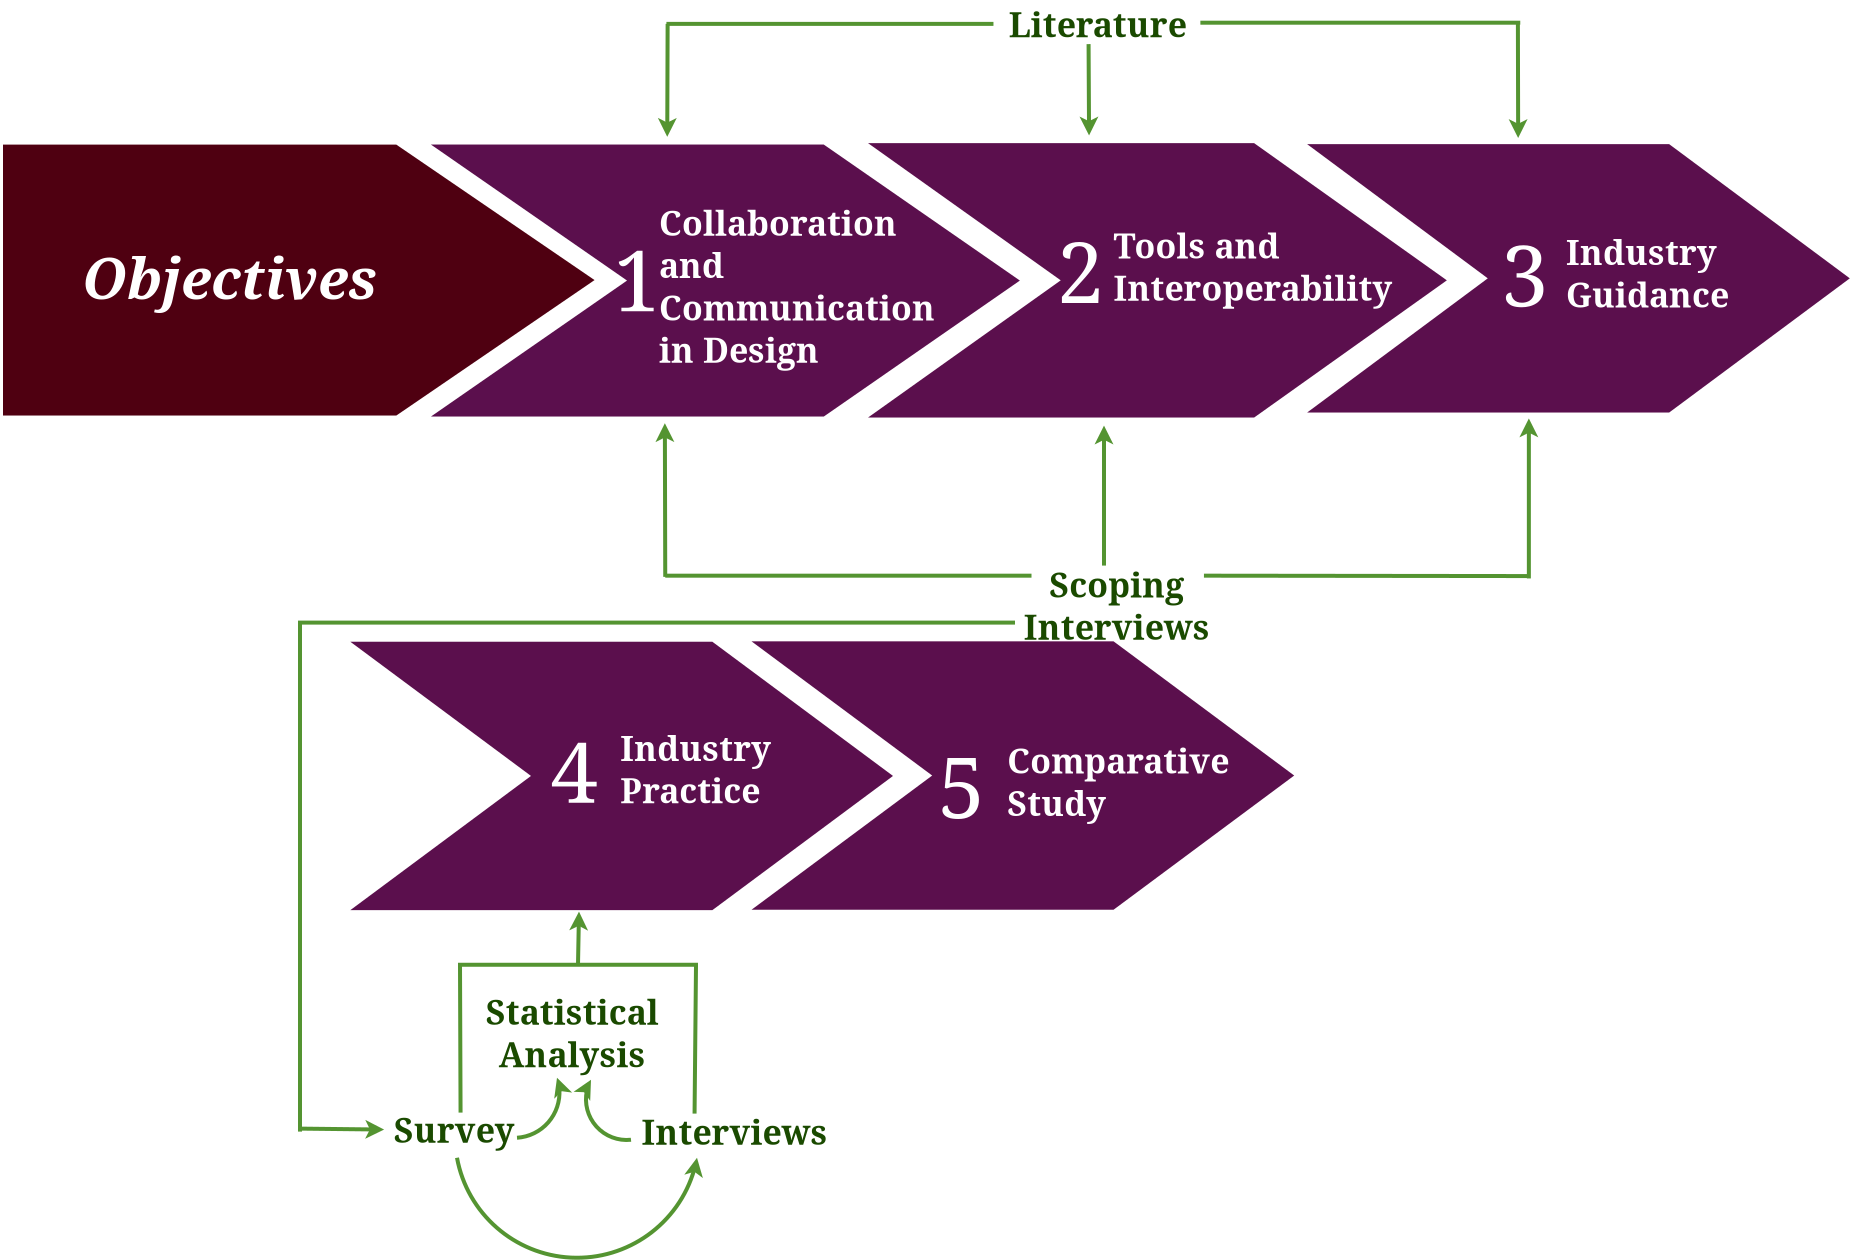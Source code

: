 <?xml version="1.0" encoding="UTF-8"?>
<dia:diagram xmlns:dia="http://www.lysator.liu.se/~alla/dia/">
  <dia:layer name="Background" visible="true">
    <dia:object type="Block Arrow - Chevron" version="1" id="O0">
      <dia:attribute name="obj_pos">
        <dia:point val="42.8,4.1"/>
      </dia:attribute>
      <dia:attribute name="obj_bb">
        <dia:rectangle val="42.649,4.05;69.784,17.472"/>
      </dia:attribute>
      <dia:attribute name="meta">
        <dia:composite type="dict"/>
      </dia:attribute>
      <dia:attribute name="elem_corner">
        <dia:point val="42.8,4.1"/>
      </dia:attribute>
      <dia:attribute name="elem_width">
        <dia:real val="26.9"/>
      </dia:attribute>
      <dia:attribute name="elem_height">
        <dia:real val="13.322"/>
      </dia:attribute>
      <dia:attribute name="line_width">
        <dia:real val="0.1"/>
      </dia:attribute>
      <dia:attribute name="line_colour">
        <dia:color val="#5b0f4d"/>
      </dia:attribute>
      <dia:attribute name="fill_colour">
        <dia:color val="#5b0f4d"/>
      </dia:attribute>
      <dia:attribute name="show_background">
        <dia:boolean val="true"/>
      </dia:attribute>
      <dia:attribute name="line_style">
        <dia:enum val="0"/>
        <dia:real val="1"/>
      </dia:attribute>
      <dia:attribute name="flip_horizontal">
        <dia:boolean val="false"/>
      </dia:attribute>
      <dia:attribute name="flip_vertical">
        <dia:boolean val="false"/>
      </dia:attribute>
      <dia:attribute name="subscale">
        <dia:real val="1"/>
      </dia:attribute>
    </dia:object>
    <dia:object type="Standard - Text" version="1" id="O1">
      <dia:attribute name="obj_pos">
        <dia:point val="55.6,10.5"/>
      </dia:attribute>
      <dia:attribute name="obj_bb">
        <dia:rectangle val="55.6,8.447;64.535,12.553"/>
      </dia:attribute>
      <dia:attribute name="text">
        <dia:composite type="text">
          <dia:attribute name="string">
            <dia:string>#Industry
Guidance#</dia:string>
          </dia:attribute>
          <dia:attribute name="font">
            <dia:font family="serif" style="80" name="Times-Bold"/>
          </dia:attribute>
          <dia:attribute name="height">
            <dia:real val="2.117"/>
          </dia:attribute>
          <dia:attribute name="pos">
            <dia:point val="55.6,10.037"/>
          </dia:attribute>
          <dia:attribute name="color">
            <dia:color val="#ffffff"/>
          </dia:attribute>
          <dia:attribute name="alignment">
            <dia:enum val="0"/>
          </dia:attribute>
        </dia:composite>
      </dia:attribute>
      <dia:attribute name="valign">
        <dia:enum val="2"/>
      </dia:attribute>
    </dia:object>
    <dia:object type="Standard - Text" version="1" id="O2">
      <dia:attribute name="obj_pos">
        <dia:point val="53.516,10.519"/>
      </dia:attribute>
      <dia:attribute name="obj_bb">
        <dia:rectangle val="52.17,8.057;54.862,12.982"/>
      </dia:attribute>
      <dia:attribute name="text">
        <dia:composite type="text">
          <dia:attribute name="string">
            <dia:string>#3#</dia:string>
          </dia:attribute>
          <dia:attribute name="font">
            <dia:font family="serif" style="0" name="Times-Roman"/>
          </dia:attribute>
          <dia:attribute name="height">
            <dia:real val="5.292"/>
          </dia:attribute>
          <dia:attribute name="pos">
            <dia:point val="53.516,11.984"/>
          </dia:attribute>
          <dia:attribute name="color">
            <dia:color val="#ffffff"/>
          </dia:attribute>
          <dia:attribute name="alignment">
            <dia:enum val="1"/>
          </dia:attribute>
        </dia:composite>
      </dia:attribute>
      <dia:attribute name="valign">
        <dia:enum val="2"/>
      </dia:attribute>
    </dia:object>
    <dia:group>
      <dia:object type="Block Arrow - Chevron" version="1" id="O3">
        <dia:attribute name="obj_pos">
          <dia:point val="20.85,4.05"/>
        </dia:attribute>
        <dia:attribute name="obj_bb">
          <dia:rectangle val="20.694,4;49.636,17.722"/>
        </dia:attribute>
        <dia:attribute name="meta">
          <dia:composite type="dict"/>
        </dia:attribute>
        <dia:attribute name="elem_corner">
          <dia:point val="20.85,4.05"/>
        </dia:attribute>
        <dia:attribute name="elem_width">
          <dia:real val="28.7"/>
        </dia:attribute>
        <dia:attribute name="elem_height">
          <dia:real val="13.622"/>
        </dia:attribute>
        <dia:attribute name="line_width">
          <dia:real val="0.1"/>
        </dia:attribute>
        <dia:attribute name="line_colour">
          <dia:color val="#5b0f4d"/>
        </dia:attribute>
        <dia:attribute name="fill_colour">
          <dia:color val="#5b0f4d"/>
        </dia:attribute>
        <dia:attribute name="show_background">
          <dia:boolean val="true"/>
        </dia:attribute>
        <dia:attribute name="line_style">
          <dia:enum val="0"/>
          <dia:real val="1"/>
        </dia:attribute>
        <dia:attribute name="flip_horizontal">
          <dia:boolean val="false"/>
        </dia:attribute>
        <dia:attribute name="flip_vertical">
          <dia:boolean val="false"/>
        </dia:attribute>
        <dia:attribute name="subscale">
          <dia:real val="1"/>
        </dia:attribute>
      </dia:object>
      <dia:object type="Standard - Text" version="1" id="O4">
        <dia:attribute name="obj_pos">
          <dia:point val="32.974,10.171"/>
        </dia:attribute>
        <dia:attribute name="obj_bb">
          <dia:rectangle val="32.974,8.117;48.004,12.224"/>
        </dia:attribute>
        <dia:attribute name="text">
          <dia:composite type="text">
            <dia:attribute name="string">
              <dia:string>#Tools and
Interoperability#</dia:string>
            </dia:attribute>
            <dia:attribute name="font">
              <dia:font family="serif" style="80" name="Times-Bold"/>
            </dia:attribute>
            <dia:attribute name="height">
              <dia:real val="2.117"/>
            </dia:attribute>
            <dia:attribute name="pos">
              <dia:point val="32.974,9.707"/>
            </dia:attribute>
            <dia:attribute name="color">
              <dia:color val="#ffffff"/>
            </dia:attribute>
            <dia:attribute name="alignment">
              <dia:enum val="0"/>
            </dia:attribute>
          </dia:composite>
        </dia:attribute>
        <dia:attribute name="valign">
          <dia:enum val="2"/>
        </dia:attribute>
      </dia:object>
      <dia:object type="Standard - Text" version="1" id="O5">
        <dia:attribute name="obj_pos">
          <dia:point val="31.305,10.351"/>
        </dia:attribute>
        <dia:attribute name="obj_bb">
          <dia:rectangle val="29.959,7.889;32.651,12.814"/>
        </dia:attribute>
        <dia:attribute name="text">
          <dia:composite type="text">
            <dia:attribute name="string">
              <dia:string>#2#</dia:string>
            </dia:attribute>
            <dia:attribute name="font">
              <dia:font family="serif" style="0" name="Times-Roman"/>
            </dia:attribute>
            <dia:attribute name="height">
              <dia:real val="5.292"/>
            </dia:attribute>
            <dia:attribute name="pos">
              <dia:point val="31.305,11.816"/>
            </dia:attribute>
            <dia:attribute name="color">
              <dia:color val="#ffffff"/>
            </dia:attribute>
            <dia:attribute name="alignment">
              <dia:enum val="1"/>
            </dia:attribute>
          </dia:composite>
        </dia:attribute>
        <dia:attribute name="valign">
          <dia:enum val="2"/>
        </dia:attribute>
      </dia:object>
    </dia:group>
    <dia:group>
      <dia:object type="Block Arrow - Chevron" version="1" id="O6">
        <dia:attribute name="obj_pos">
          <dia:point val="-1,4.122"/>
        </dia:attribute>
        <dia:attribute name="obj_bb">
          <dia:rectangle val="-1.16,4.072;28.288,17.672"/>
        </dia:attribute>
        <dia:attribute name="meta">
          <dia:composite type="dict"/>
        </dia:attribute>
        <dia:attribute name="elem_corner">
          <dia:point val="-1,4.122"/>
        </dia:attribute>
        <dia:attribute name="elem_width">
          <dia:real val="29.2"/>
        </dia:attribute>
        <dia:attribute name="elem_height">
          <dia:real val="13.5"/>
        </dia:attribute>
        <dia:attribute name="line_width">
          <dia:real val="0.1"/>
        </dia:attribute>
        <dia:attribute name="line_colour">
          <dia:color val="#5b0f4d"/>
        </dia:attribute>
        <dia:attribute name="fill_colour">
          <dia:color val="#5b0f4d"/>
        </dia:attribute>
        <dia:attribute name="show_background">
          <dia:boolean val="true"/>
        </dia:attribute>
        <dia:attribute name="line_style">
          <dia:enum val="0"/>
          <dia:real val="1"/>
        </dia:attribute>
        <dia:attribute name="flip_horizontal">
          <dia:boolean val="false"/>
        </dia:attribute>
        <dia:attribute name="flip_vertical">
          <dia:boolean val="false"/>
        </dia:attribute>
        <dia:attribute name="subscale">
          <dia:real val="1"/>
        </dia:attribute>
      </dia:object>
      <dia:object type="Standard - Text" version="1" id="O7">
        <dia:attribute name="obj_pos">
          <dia:point val="10.25,11.15"/>
        </dia:attribute>
        <dia:attribute name="obj_bb">
          <dia:rectangle val="10.25,6.98;25.323,15.32"/>
        </dia:attribute>
        <dia:attribute name="text">
          <dia:composite type="text">
            <dia:attribute name="string">
              <dia:string>#Collaboration
and
Communication
in Design#</dia:string>
            </dia:attribute>
            <dia:attribute name="font">
              <dia:font family="serif" style="80" name="Times-Bold"/>
            </dia:attribute>
            <dia:attribute name="height">
              <dia:real val="2.117"/>
            </dia:attribute>
            <dia:attribute name="pos">
              <dia:point val="10.25,8.57"/>
            </dia:attribute>
            <dia:attribute name="color">
              <dia:color val="#ffffff"/>
            </dia:attribute>
            <dia:attribute name="alignment">
              <dia:enum val="0"/>
            </dia:attribute>
          </dia:composite>
        </dia:attribute>
        <dia:attribute name="valign">
          <dia:enum val="2"/>
        </dia:attribute>
      </dia:object>
      <dia:object type="Standard - Text" version="1" id="O8">
        <dia:attribute name="obj_pos">
          <dia:point val="9.128,10.767"/>
        </dia:attribute>
        <dia:attribute name="obj_bb">
          <dia:rectangle val="7.781,8.305;10.474,13.23"/>
        </dia:attribute>
        <dia:attribute name="text">
          <dia:composite type="text">
            <dia:attribute name="string">
              <dia:string>#1#</dia:string>
            </dia:attribute>
            <dia:attribute name="font">
              <dia:font family="serif" style="0" name="Times-Roman"/>
            </dia:attribute>
            <dia:attribute name="height">
              <dia:real val="5.292"/>
            </dia:attribute>
            <dia:attribute name="pos">
              <dia:point val="9.128,12.232"/>
            </dia:attribute>
            <dia:attribute name="color">
              <dia:color val="#ffffff"/>
            </dia:attribute>
            <dia:attribute name="alignment">
              <dia:enum val="1"/>
            </dia:attribute>
          </dia:composite>
        </dia:attribute>
        <dia:attribute name="valign">
          <dia:enum val="2"/>
        </dia:attribute>
      </dia:object>
    </dia:group>
    <dia:object type="Block Arrow - Pentagon" version="1" id="O9">
      <dia:attribute name="obj_pos">
        <dia:point val="-22.456,4.174"/>
      </dia:attribute>
      <dia:attribute name="obj_bb">
        <dia:rectangle val="-22.556,4.074;7.021,17.622"/>
      </dia:attribute>
      <dia:attribute name="meta">
        <dia:composite type="dict"/>
      </dia:attribute>
      <dia:attribute name="elem_corner">
        <dia:point val="-22.456,4.174"/>
      </dia:attribute>
      <dia:attribute name="elem_width">
        <dia:real val="29.3"/>
      </dia:attribute>
      <dia:attribute name="elem_height">
        <dia:real val="13.348"/>
      </dia:attribute>
      <dia:attribute name="line_width">
        <dia:real val="0.2"/>
      </dia:attribute>
      <dia:attribute name="line_colour">
        <dia:color val="#4f0011"/>
      </dia:attribute>
      <dia:attribute name="fill_colour">
        <dia:color val="#4f0011"/>
      </dia:attribute>
      <dia:attribute name="show_background">
        <dia:boolean val="true"/>
      </dia:attribute>
      <dia:attribute name="line_style">
        <dia:enum val="0"/>
        <dia:real val="1"/>
      </dia:attribute>
      <dia:attribute name="flip_horizontal">
        <dia:boolean val="false"/>
      </dia:attribute>
      <dia:attribute name="flip_vertical">
        <dia:boolean val="false"/>
      </dia:attribute>
      <dia:attribute name="subscale">
        <dia:real val="1"/>
      </dia:attribute>
    </dia:object>
    <dia:object type="Standard - Text" version="1" id="O10">
      <dia:attribute name="obj_pos">
        <dia:point val="-18.6,10.7"/>
      </dia:attribute>
      <dia:attribute name="obj_bb">
        <dia:rectangle val="-18.6,9.043;-2.235,12.357"/>
      </dia:attribute>
      <dia:attribute name="text">
        <dia:composite type="text">
          <dia:attribute name="string">
            <dia:string>#Objectives#</dia:string>
          </dia:attribute>
          <dia:attribute name="font">
            <dia:font family="serif" style="88" name="Times-BoldItalic"/>
          </dia:attribute>
          <dia:attribute name="height">
            <dia:real val="3.528"/>
          </dia:attribute>
          <dia:attribute name="pos">
            <dia:point val="-18.6,11.693"/>
          </dia:attribute>
          <dia:attribute name="color">
            <dia:color val="#ffffff"/>
          </dia:attribute>
          <dia:attribute name="alignment">
            <dia:enum val="0"/>
          </dia:attribute>
        </dia:composite>
      </dia:attribute>
      <dia:attribute name="valign">
        <dia:enum val="2"/>
      </dia:attribute>
    </dia:object>
    <dia:object type="Block Arrow - Chevron" version="1" id="O11">
      <dia:attribute name="obj_pos">
        <dia:point val="-5.04,28.98"/>
      </dia:attribute>
      <dia:attribute name="obj_bb">
        <dia:rectangle val="-5.191,28.93;21.944,42.352"/>
      </dia:attribute>
      <dia:attribute name="meta">
        <dia:composite type="dict"/>
      </dia:attribute>
      <dia:attribute name="elem_corner">
        <dia:point val="-5.04,28.98"/>
      </dia:attribute>
      <dia:attribute name="elem_width">
        <dia:real val="26.9"/>
      </dia:attribute>
      <dia:attribute name="elem_height">
        <dia:real val="13.322"/>
      </dia:attribute>
      <dia:attribute name="line_width">
        <dia:real val="0.1"/>
      </dia:attribute>
      <dia:attribute name="line_colour">
        <dia:color val="#5b0f4d"/>
      </dia:attribute>
      <dia:attribute name="fill_colour">
        <dia:color val="#5b0f4d"/>
      </dia:attribute>
      <dia:attribute name="show_background">
        <dia:boolean val="true"/>
      </dia:attribute>
      <dia:attribute name="line_style">
        <dia:enum val="0"/>
        <dia:real val="1"/>
      </dia:attribute>
      <dia:attribute name="flip_horizontal">
        <dia:boolean val="false"/>
      </dia:attribute>
      <dia:attribute name="flip_vertical">
        <dia:boolean val="false"/>
      </dia:attribute>
      <dia:attribute name="subscale">
        <dia:real val="1"/>
      </dia:attribute>
    </dia:object>
    <dia:object type="Standard - Text" version="1" id="O12">
      <dia:attribute name="obj_pos">
        <dia:point val="5.995,35.344"/>
      </dia:attribute>
      <dia:attribute name="obj_bb">
        <dia:rectangle val="4.649,32.881;7.341,37.806"/>
      </dia:attribute>
      <dia:attribute name="text">
        <dia:composite type="text">
          <dia:attribute name="string">
            <dia:string>#4#</dia:string>
          </dia:attribute>
          <dia:attribute name="font">
            <dia:font family="serif" style="0" name="Times-Roman"/>
          </dia:attribute>
          <dia:attribute name="height">
            <dia:real val="5.292"/>
          </dia:attribute>
          <dia:attribute name="pos">
            <dia:point val="5.995,36.809"/>
          </dia:attribute>
          <dia:attribute name="color">
            <dia:color val="#ffffff"/>
          </dia:attribute>
          <dia:attribute name="alignment">
            <dia:enum val="1"/>
          </dia:attribute>
        </dia:composite>
      </dia:attribute>
      <dia:attribute name="valign">
        <dia:enum val="2"/>
      </dia:attribute>
    </dia:object>
    <dia:object type="Standard - Text" version="1" id="O13">
      <dia:attribute name="obj_pos">
        <dia:point val="8.305,35.295"/>
      </dia:attribute>
      <dia:attribute name="obj_bb">
        <dia:rectangle val="8.305,33.241;16.35,37.348"/>
      </dia:attribute>
      <dia:attribute name="text">
        <dia:composite type="text">
          <dia:attribute name="string">
            <dia:string>#Industry
Practice#</dia:string>
          </dia:attribute>
          <dia:attribute name="font">
            <dia:font family="serif" style="80" name="Times-Bold"/>
          </dia:attribute>
          <dia:attribute name="height">
            <dia:real val="2.117"/>
          </dia:attribute>
          <dia:attribute name="pos">
            <dia:point val="8.305,34.831"/>
          </dia:attribute>
          <dia:attribute name="color">
            <dia:color val="#ffffff"/>
          </dia:attribute>
          <dia:attribute name="alignment">
            <dia:enum val="0"/>
          </dia:attribute>
        </dia:composite>
      </dia:attribute>
      <dia:attribute name="valign">
        <dia:enum val="2"/>
      </dia:attribute>
    </dia:object>
    <dia:group>
      <dia:object type="Block Arrow - Chevron" version="1" id="O14">
        <dia:attribute name="obj_pos">
          <dia:point val="15.02,28.96"/>
        </dia:attribute>
        <dia:attribute name="obj_bb">
          <dia:rectangle val="14.869,28.91;42.004,42.332"/>
        </dia:attribute>
        <dia:attribute name="meta">
          <dia:composite type="dict"/>
        </dia:attribute>
        <dia:attribute name="elem_corner">
          <dia:point val="15.02,28.96"/>
        </dia:attribute>
        <dia:attribute name="elem_width">
          <dia:real val="26.9"/>
        </dia:attribute>
        <dia:attribute name="elem_height">
          <dia:real val="13.322"/>
        </dia:attribute>
        <dia:attribute name="line_width">
          <dia:real val="0.1"/>
        </dia:attribute>
        <dia:attribute name="line_colour">
          <dia:color val="#5b0f4d"/>
        </dia:attribute>
        <dia:attribute name="fill_colour">
          <dia:color val="#5b0f4d"/>
        </dia:attribute>
        <dia:attribute name="show_background">
          <dia:boolean val="true"/>
        </dia:attribute>
        <dia:attribute name="line_style">
          <dia:enum val="0"/>
          <dia:real val="1"/>
        </dia:attribute>
        <dia:attribute name="flip_horizontal">
          <dia:boolean val="false"/>
        </dia:attribute>
        <dia:attribute name="flip_vertical">
          <dia:boolean val="false"/>
        </dia:attribute>
        <dia:attribute name="subscale">
          <dia:real val="1"/>
        </dia:attribute>
      </dia:object>
      <dia:object type="Standard - Text" version="1" id="O15">
        <dia:attribute name="obj_pos">
          <dia:point val="27.655,35.924"/>
        </dia:attribute>
        <dia:attribute name="obj_bb">
          <dia:rectangle val="27.655,33.871;39.677,37.977"/>
        </dia:attribute>
        <dia:attribute name="text">
          <dia:composite type="text">
            <dia:attribute name="string">
              <dia:string>#Comparative
Study#</dia:string>
            </dia:attribute>
            <dia:attribute name="font">
              <dia:font family="serif" style="80" name="Times-Bold"/>
            </dia:attribute>
            <dia:attribute name="height">
              <dia:real val="2.117"/>
            </dia:attribute>
            <dia:attribute name="pos">
              <dia:point val="27.655,35.461"/>
            </dia:attribute>
            <dia:attribute name="color">
              <dia:color val="#ffffff"/>
            </dia:attribute>
            <dia:attribute name="alignment">
              <dia:enum val="0"/>
            </dia:attribute>
          </dia:composite>
        </dia:attribute>
        <dia:attribute name="valign">
          <dia:enum val="2"/>
        </dia:attribute>
        <dia:connections>
          <dia:connection handle="0" to="O14" connection="22"/>
        </dia:connections>
      </dia:object>
      <dia:object type="Standard - Text" version="1" id="O16">
        <dia:attribute name="obj_pos">
          <dia:point val="25.36,36.103"/>
        </dia:attribute>
        <dia:attribute name="obj_bb">
          <dia:rectangle val="24.014,33.64;26.706,38.565"/>
        </dia:attribute>
        <dia:attribute name="text">
          <dia:composite type="text">
            <dia:attribute name="string">
              <dia:string>#5#</dia:string>
            </dia:attribute>
            <dia:attribute name="font">
              <dia:font family="serif" style="0" name="Times-Roman"/>
            </dia:attribute>
            <dia:attribute name="height">
              <dia:real val="5.292"/>
            </dia:attribute>
            <dia:attribute name="pos">
              <dia:point val="25.36,37.568"/>
            </dia:attribute>
            <dia:attribute name="color">
              <dia:color val="#ffffff"/>
            </dia:attribute>
            <dia:attribute name="alignment">
              <dia:enum val="1"/>
            </dia:attribute>
          </dia:composite>
        </dia:attribute>
        <dia:attribute name="valign">
          <dia:enum val="2"/>
        </dia:attribute>
      </dia:object>
    </dia:group>
  </dia:layer>
  <dia:layer name="Methods" visible="true">
    <dia:object type="Standard - Text" version="1" id="O17">
      <dia:attribute name="obj_pos">
        <dia:point val="32.178,-1.951"/>
      </dia:attribute>
      <dia:attribute name="obj_bb">
        <dia:rectangle val="27.346,-2.946;37.011,-0.956"/>
      </dia:attribute>
      <dia:attribute name="text">
        <dia:composite type="text">
          <dia:attribute name="string">
            <dia:string>#Literature#</dia:string>
          </dia:attribute>
          <dia:attribute name="font">
            <dia:font family="serif" style="80" name="Times-Bold"/>
          </dia:attribute>
          <dia:attribute name="height">
            <dia:real val="2.117"/>
          </dia:attribute>
          <dia:attribute name="pos">
            <dia:point val="32.178,-1.356"/>
          </dia:attribute>
          <dia:attribute name="color">
            <dia:color val="#1a4a00"/>
          </dia:attribute>
          <dia:attribute name="alignment">
            <dia:enum val="1"/>
          </dia:attribute>
        </dia:composite>
      </dia:attribute>
      <dia:attribute name="valign">
        <dia:enum val="2"/>
      </dia:attribute>
    </dia:object>
    <dia:object type="Standard - Text" version="1" id="O18">
      <dia:attribute name="obj_pos">
        <dia:point val="33.13,24.903"/>
      </dia:attribute>
      <dia:attribute name="obj_bb">
        <dia:rectangle val="28.186,24.903;38.074,29.009"/>
      </dia:attribute>
      <dia:attribute name="text">
        <dia:composite type="text">
          <dia:attribute name="string">
            <dia:string>#Scoping
Interviews#</dia:string>
          </dia:attribute>
          <dia:attribute name="font">
            <dia:font family="serif" style="80" name="Times-Bold"/>
          </dia:attribute>
          <dia:attribute name="height">
            <dia:real val="2.117"/>
          </dia:attribute>
          <dia:attribute name="pos">
            <dia:point val="33.13,26.493"/>
          </dia:attribute>
          <dia:attribute name="color">
            <dia:color val="#1a4a00"/>
          </dia:attribute>
          <dia:attribute name="alignment">
            <dia:enum val="1"/>
          </dia:attribute>
        </dia:composite>
      </dia:attribute>
      <dia:attribute name="valign">
        <dia:enum val="0"/>
      </dia:attribute>
    </dia:object>
    <dia:object type="Standard - Line" version="0" id="O19">
      <dia:attribute name="obj_pos">
        <dia:point val="31.723,-0.951"/>
      </dia:attribute>
      <dia:attribute name="obj_bb">
        <dia:rectangle val="31.269,-1.052;32.216,3.84"/>
      </dia:attribute>
      <dia:attribute name="conn_endpoints">
        <dia:point val="31.723,-0.951"/>
        <dia:point val="31.747,3.616"/>
      </dia:attribute>
      <dia:attribute name="numcp">
        <dia:int val="1"/>
      </dia:attribute>
      <dia:attribute name="line_color">
        <dia:color val="#549431"/>
      </dia:attribute>
      <dia:attribute name="line_width">
        <dia:real val="0.2"/>
      </dia:attribute>
      <dia:attribute name="end_arrow">
        <dia:enum val="22"/>
      </dia:attribute>
      <dia:attribute name="end_arrow_length">
        <dia:real val="0.5"/>
      </dia:attribute>
      <dia:attribute name="end_arrow_width">
        <dia:real val="0.5"/>
      </dia:attribute>
    </dia:object>
    <dia:object type="Standard - Line" version="0" id="O20">
      <dia:attribute name="obj_pos">
        <dia:point val="10.675,-1.962"/>
      </dia:attribute>
      <dia:attribute name="obj_bb">
        <dia:rectangle val="10.185,-2.062;11.132,3.909"/>
      </dia:attribute>
      <dia:attribute name="conn_endpoints">
        <dia:point val="10.675,-1.962"/>
        <dia:point val="10.656,3.685"/>
      </dia:attribute>
      <dia:attribute name="numcp">
        <dia:int val="1"/>
      </dia:attribute>
      <dia:attribute name="line_color">
        <dia:color val="#549431"/>
      </dia:attribute>
      <dia:attribute name="line_width">
        <dia:real val="0.2"/>
      </dia:attribute>
      <dia:attribute name="end_arrow">
        <dia:enum val="22"/>
      </dia:attribute>
      <dia:attribute name="end_arrow_length">
        <dia:real val="0.5"/>
      </dia:attribute>
      <dia:attribute name="end_arrow_width">
        <dia:real val="0.5"/>
      </dia:attribute>
    </dia:object>
    <dia:object type="Standard - Line" version="0" id="O21">
      <dia:attribute name="obj_pos">
        <dia:point val="53.189,-1.962"/>
      </dia:attribute>
      <dia:attribute name="obj_bb">
        <dia:rectangle val="52.727,-2.062;53.674,3.968"/>
      </dia:attribute>
      <dia:attribute name="conn_endpoints">
        <dia:point val="53.189,-1.962"/>
        <dia:point val="53.202,3.744"/>
      </dia:attribute>
      <dia:attribute name="numcp">
        <dia:int val="1"/>
      </dia:attribute>
      <dia:attribute name="line_color">
        <dia:color val="#549431"/>
      </dia:attribute>
      <dia:attribute name="line_width">
        <dia:real val="0.2"/>
      </dia:attribute>
      <dia:attribute name="end_arrow">
        <dia:enum val="22"/>
      </dia:attribute>
      <dia:attribute name="end_arrow_length">
        <dia:real val="0.5"/>
      </dia:attribute>
      <dia:attribute name="end_arrow_width">
        <dia:real val="0.5"/>
      </dia:attribute>
    </dia:object>
    <dia:object type="Standard - Line" version="0" id="O22">
      <dia:attribute name="obj_pos">
        <dia:point val="10.615,-1.962"/>
      </dia:attribute>
      <dia:attribute name="obj_bb">
        <dia:rectangle val="10.515,-2.062;27.067,-1.862"/>
      </dia:attribute>
      <dia:attribute name="conn_endpoints">
        <dia:point val="10.615,-1.962"/>
        <dia:point val="26.967,-1.962"/>
      </dia:attribute>
      <dia:attribute name="numcp">
        <dia:int val="1"/>
      </dia:attribute>
      <dia:attribute name="line_color">
        <dia:color val="#549431"/>
      </dia:attribute>
      <dia:attribute name="line_width">
        <dia:real val="0.2"/>
      </dia:attribute>
    </dia:object>
    <dia:object type="Standard - Line" version="0" id="O23">
      <dia:attribute name="obj_pos">
        <dia:point val="37.313,-2.021"/>
      </dia:attribute>
      <dia:attribute name="obj_bb">
        <dia:rectangle val="37.213,-2.121;53.407,-1.921"/>
      </dia:attribute>
      <dia:attribute name="conn_endpoints">
        <dia:point val="37.313,-2.021"/>
        <dia:point val="53.307,-2.021"/>
      </dia:attribute>
      <dia:attribute name="numcp">
        <dia:int val="1"/>
      </dia:attribute>
      <dia:attribute name="line_color">
        <dia:color val="#549431"/>
      </dia:attribute>
      <dia:attribute name="line_width">
        <dia:real val="0.2"/>
      </dia:attribute>
    </dia:object>
    <dia:object type="Standard - Line" version="0" id="O24">
      <dia:attribute name="obj_pos">
        <dia:point val="32.494,25.123"/>
      </dia:attribute>
      <dia:attribute name="obj_bb">
        <dia:rectangle val="32.02,17.899;32.967,25.223"/>
      </dia:attribute>
      <dia:attribute name="conn_endpoints">
        <dia:point val="32.494,25.123"/>
        <dia:point val="32.494,18.123"/>
      </dia:attribute>
      <dia:attribute name="numcp">
        <dia:int val="1"/>
      </dia:attribute>
      <dia:attribute name="line_color">
        <dia:color val="#549431"/>
      </dia:attribute>
      <dia:attribute name="line_width">
        <dia:real val="0.2"/>
      </dia:attribute>
      <dia:attribute name="end_arrow">
        <dia:enum val="22"/>
      </dia:attribute>
      <dia:attribute name="end_arrow_length">
        <dia:real val="0.5"/>
      </dia:attribute>
      <dia:attribute name="end_arrow_width">
        <dia:real val="0.5"/>
      </dia:attribute>
    </dia:object>
    <dia:object type="Standard - Line" version="0" id="O25">
      <dia:attribute name="obj_pos">
        <dia:point val="53.737,25.766"/>
      </dia:attribute>
      <dia:attribute name="obj_bb">
        <dia:rectangle val="53.264,17.543;54.211,25.866"/>
      </dia:attribute>
      <dia:attribute name="conn_endpoints">
        <dia:point val="53.737,25.766"/>
        <dia:point val="53.737,17.766"/>
      </dia:attribute>
      <dia:attribute name="numcp">
        <dia:int val="1"/>
      </dia:attribute>
      <dia:attribute name="line_color">
        <dia:color val="#549431"/>
      </dia:attribute>
      <dia:attribute name="line_width">
        <dia:real val="0.2"/>
      </dia:attribute>
      <dia:attribute name="end_arrow">
        <dia:enum val="22"/>
      </dia:attribute>
      <dia:attribute name="end_arrow_length">
        <dia:real val="0.5"/>
      </dia:attribute>
      <dia:attribute name="end_arrow_width">
        <dia:real val="0.5"/>
      </dia:attribute>
    </dia:object>
    <dia:object type="Standard - Line" version="0" id="O26">
      <dia:attribute name="obj_pos">
        <dia:point val="10.556,25.628"/>
      </dia:attribute>
      <dia:attribute name="obj_bb">
        <dia:rectangle val="10.456,25.528;28.969,25.728"/>
      </dia:attribute>
      <dia:attribute name="conn_endpoints">
        <dia:point val="10.556,25.628"/>
        <dia:point val="28.869,25.628"/>
      </dia:attribute>
      <dia:attribute name="numcp">
        <dia:int val="1"/>
      </dia:attribute>
      <dia:attribute name="line_color">
        <dia:color val="#549431"/>
      </dia:attribute>
      <dia:attribute name="line_width">
        <dia:real val="0.2"/>
      </dia:attribute>
    </dia:object>
    <dia:object type="Standard - Line" version="0" id="O27">
      <dia:attribute name="obj_pos">
        <dia:point val="37.491,25.628"/>
      </dia:attribute>
      <dia:attribute name="obj_bb">
        <dia:rectangle val="37.391,25.527;53.778,25.747"/>
      </dia:attribute>
      <dia:attribute name="conn_endpoints">
        <dia:point val="37.491,25.628"/>
        <dia:point val="53.678,25.647"/>
      </dia:attribute>
      <dia:attribute name="numcp">
        <dia:int val="1"/>
      </dia:attribute>
      <dia:attribute name="line_color">
        <dia:color val="#549431"/>
      </dia:attribute>
      <dia:attribute name="line_width">
        <dia:real val="0.2"/>
      </dia:attribute>
    </dia:object>
    <dia:object type="Standard - Line" version="0" id="O28">
      <dia:attribute name="obj_pos">
        <dia:point val="10.556,25.687"/>
      </dia:attribute>
      <dia:attribute name="obj_bb">
        <dia:rectangle val="10.065,17.78;11.012,25.787"/>
      </dia:attribute>
      <dia:attribute name="conn_endpoints">
        <dia:point val="10.556,25.687"/>
        <dia:point val="10.537,18.004"/>
      </dia:attribute>
      <dia:attribute name="numcp">
        <dia:int val="1"/>
      </dia:attribute>
      <dia:attribute name="line_color">
        <dia:color val="#549431"/>
      </dia:attribute>
      <dia:attribute name="line_width">
        <dia:real val="0.2"/>
      </dia:attribute>
      <dia:attribute name="end_arrow">
        <dia:enum val="22"/>
      </dia:attribute>
      <dia:attribute name="end_arrow_length">
        <dia:real val="0.5"/>
      </dia:attribute>
      <dia:attribute name="end_arrow_width">
        <dia:real val="0.5"/>
      </dia:attribute>
    </dia:object>
    <dia:object type="Standard - Text" version="1" id="O29">
      <dia:attribute name="obj_pos">
        <dia:point val="0.007,53.324"/>
      </dia:attribute>
      <dia:attribute name="obj_bb">
        <dia:rectangle val="-3.187,52.329;3.201,54.319"/>
      </dia:attribute>
      <dia:attribute name="text">
        <dia:composite type="text">
          <dia:attribute name="string">
            <dia:string>#Survey#</dia:string>
          </dia:attribute>
          <dia:attribute name="font">
            <dia:font family="serif" style="80" name="Times-Bold"/>
          </dia:attribute>
          <dia:attribute name="height">
            <dia:real val="2.117"/>
          </dia:attribute>
          <dia:attribute name="pos">
            <dia:point val="0.007,53.919"/>
          </dia:attribute>
          <dia:attribute name="color">
            <dia:color val="#1a4a00"/>
          </dia:attribute>
          <dia:attribute name="alignment">
            <dia:enum val="1"/>
          </dia:attribute>
        </dia:composite>
      </dia:attribute>
      <dia:attribute name="valign">
        <dia:enum val="2"/>
      </dia:attribute>
    </dia:object>
    <dia:object type="Standard - Text" version="1" id="O30">
      <dia:attribute name="obj_pos">
        <dia:point val="14.022,53.424"/>
      </dia:attribute>
      <dia:attribute name="obj_bb">
        <dia:rectangle val="9.078,52.429;18.966,54.419"/>
      </dia:attribute>
      <dia:attribute name="text">
        <dia:composite type="text">
          <dia:attribute name="string">
            <dia:string>#Interviews#</dia:string>
          </dia:attribute>
          <dia:attribute name="font">
            <dia:font family="serif" style="80" name="Times-Bold"/>
          </dia:attribute>
          <dia:attribute name="height">
            <dia:real val="2.117"/>
          </dia:attribute>
          <dia:attribute name="pos">
            <dia:point val="14.022,54.019"/>
          </dia:attribute>
          <dia:attribute name="color">
            <dia:color val="#1a4a00"/>
          </dia:attribute>
          <dia:attribute name="alignment">
            <dia:enum val="1"/>
          </dia:attribute>
        </dia:composite>
      </dia:attribute>
      <dia:attribute name="valign">
        <dia:enum val="2"/>
      </dia:attribute>
    </dia:object>
    <dia:object type="Standard - Text" version="1" id="O31">
      <dia:attribute name="obj_pos">
        <dia:point val="5.9,50.7"/>
      </dia:attribute>
      <dia:attribute name="obj_bb">
        <dia:rectangle val="1.062,46.593;10.738,50.7"/>
      </dia:attribute>
      <dia:attribute name="text">
        <dia:composite type="text">
          <dia:attribute name="string">
            <dia:string>#Statistical
Analysis#</dia:string>
          </dia:attribute>
          <dia:attribute name="font">
            <dia:font family="serif" style="80" name="Times-Bold"/>
          </dia:attribute>
          <dia:attribute name="height">
            <dia:real val="2.117"/>
          </dia:attribute>
          <dia:attribute name="pos">
            <dia:point val="5.9,48.183"/>
          </dia:attribute>
          <dia:attribute name="color">
            <dia:color val="#1a4a00"/>
          </dia:attribute>
          <dia:attribute name="alignment">
            <dia:enum val="1"/>
          </dia:attribute>
        </dia:composite>
      </dia:attribute>
      <dia:attribute name="valign">
        <dia:enum val="1"/>
      </dia:attribute>
    </dia:object>
    <dia:object type="Standard - Line" version="0" id="O32">
      <dia:attribute name="obj_pos">
        <dia:point val="-7.806,53.274"/>
      </dia:attribute>
      <dia:attribute name="obj_bb">
        <dia:rectangle val="-7.908,52.841;-3.276,53.788"/>
      </dia:attribute>
      <dia:attribute name="conn_endpoints">
        <dia:point val="-7.806,53.274"/>
        <dia:point val="-3.5,53.322"/>
      </dia:attribute>
      <dia:attribute name="numcp">
        <dia:int val="1"/>
      </dia:attribute>
      <dia:attribute name="line_color">
        <dia:color val="#549431"/>
      </dia:attribute>
      <dia:attribute name="line_width">
        <dia:real val="0.2"/>
      </dia:attribute>
      <dia:attribute name="end_arrow">
        <dia:enum val="22"/>
      </dia:attribute>
      <dia:attribute name="end_arrow_length">
        <dia:real val="0.5"/>
      </dia:attribute>
      <dia:attribute name="end_arrow_width">
        <dia:real val="0.5"/>
      </dia:attribute>
    </dia:object>
    <dia:object type="Standard - Arc" version="0" id="O33">
      <dia:attribute name="obj_pos">
        <dia:point val="0.144,54.732"/>
      </dia:attribute>
      <dia:attribute name="obj_bb">
        <dia:rectangle val="0.044,54.632;12.439,59.832"/>
      </dia:attribute>
      <dia:attribute name="conn_endpoints">
        <dia:point val="0.144,54.732"/>
        <dia:point val="12.144,54.732"/>
      </dia:attribute>
      <dia:attribute name="arc_color">
        <dia:color val="#549431"/>
      </dia:attribute>
      <dia:attribute name="curve_distance">
        <dia:real val="5"/>
      </dia:attribute>
      <dia:attribute name="line_width">
        <dia:real val="0.2"/>
      </dia:attribute>
      <dia:attribute name="end_arrow">
        <dia:enum val="22"/>
      </dia:attribute>
      <dia:attribute name="end_arrow_length">
        <dia:real val="0.5"/>
      </dia:attribute>
      <dia:attribute name="end_arrow_width">
        <dia:real val="0.5"/>
      </dia:attribute>
    </dia:object>
    <dia:object type="Standard - Line" version="0" id="O34">
      <dia:attribute name="obj_pos">
        <dia:point val="6.194,45.082"/>
      </dia:attribute>
      <dia:attribute name="obj_bb">
        <dia:rectangle val="5.756,42.2;6.703,45.184"/>
      </dia:attribute>
      <dia:attribute name="conn_endpoints">
        <dia:point val="6.194,45.082"/>
        <dia:point val="6.244,42.424"/>
      </dia:attribute>
      <dia:attribute name="numcp">
        <dia:int val="1"/>
      </dia:attribute>
      <dia:attribute name="line_color">
        <dia:color val="#549431"/>
      </dia:attribute>
      <dia:attribute name="line_width">
        <dia:real val="0.2"/>
      </dia:attribute>
      <dia:attribute name="end_arrow">
        <dia:enum val="22"/>
      </dia:attribute>
      <dia:attribute name="end_arrow_length">
        <dia:real val="0.5"/>
      </dia:attribute>
      <dia:attribute name="end_arrow_width">
        <dia:real val="0.5"/>
      </dia:attribute>
      <dia:connections>
        <dia:connection handle="0" to="O35" connection="0"/>
      </dia:connections>
    </dia:object>
    <dia:object type="Standard - Line" version="0" id="O35">
      <dia:attribute name="obj_pos">
        <dia:point val="0.194,45.082"/>
      </dia:attribute>
      <dia:attribute name="obj_bb">
        <dia:rectangle val="0.094,44.982;12.294,45.182"/>
      </dia:attribute>
      <dia:attribute name="conn_endpoints">
        <dia:point val="0.194,45.082"/>
        <dia:point val="12.194,45.082"/>
      </dia:attribute>
      <dia:attribute name="numcp">
        <dia:int val="1"/>
      </dia:attribute>
      <dia:attribute name="line_color">
        <dia:color val="#549431"/>
      </dia:attribute>
      <dia:attribute name="line_width">
        <dia:real val="0.2"/>
      </dia:attribute>
    </dia:object>
    <dia:object type="Standard - Line" version="0" id="O36">
      <dia:attribute name="obj_pos">
        <dia:point val="0.294,45.032"/>
      </dia:attribute>
      <dia:attribute name="obj_bb">
        <dia:rectangle val="0.193,44.932;0.423,52.574"/>
      </dia:attribute>
      <dia:attribute name="conn_endpoints">
        <dia:point val="0.294,45.032"/>
        <dia:point val="0.322,52.474"/>
      </dia:attribute>
      <dia:attribute name="numcp">
        <dia:int val="1"/>
      </dia:attribute>
      <dia:attribute name="line_color">
        <dia:color val="#549431"/>
      </dia:attribute>
      <dia:attribute name="line_width">
        <dia:real val="0.2"/>
      </dia:attribute>
    </dia:object>
    <dia:object type="Standard - Line" version="0" id="O37">
      <dia:attribute name="obj_pos">
        <dia:point val="12.094,45.132"/>
      </dia:attribute>
      <dia:attribute name="obj_bb">
        <dia:rectangle val="11.921,45.031;12.195,52.625"/>
      </dia:attribute>
      <dia:attribute name="conn_endpoints">
        <dia:point val="12.094,45.132"/>
        <dia:point val="12.022,52.524"/>
      </dia:attribute>
      <dia:attribute name="numcp">
        <dia:int val="1"/>
      </dia:attribute>
      <dia:attribute name="line_color">
        <dia:color val="#549431"/>
      </dia:attribute>
      <dia:attribute name="line_width">
        <dia:real val="0.2"/>
      </dia:attribute>
    </dia:object>
    <dia:object type="Standard - Arc" version="0" id="O38">
      <dia:attribute name="obj_pos">
        <dia:point val="3.144,53.732"/>
      </dia:attribute>
      <dia:attribute name="obj_bb">
        <dia:rectangle val="3.005,50.594;5.9,53.871"/>
      </dia:attribute>
      <dia:attribute name="conn_endpoints">
        <dia:point val="3.144,53.732"/>
        <dia:point val="5.144,50.732"/>
      </dia:attribute>
      <dia:attribute name="arc_color">
        <dia:color val="#549431"/>
      </dia:attribute>
      <dia:attribute name="curve_distance">
        <dia:real val="0.893"/>
      </dia:attribute>
      <dia:attribute name="line_width">
        <dia:real val="0.2"/>
      </dia:attribute>
      <dia:attribute name="end_arrow">
        <dia:enum val="22"/>
      </dia:attribute>
      <dia:attribute name="end_arrow_length">
        <dia:real val="0.5"/>
      </dia:attribute>
      <dia:attribute name="end_arrow_width">
        <dia:real val="0.5"/>
      </dia:attribute>
    </dia:object>
    <dia:object type="Standard - Arc" version="0" id="O39">
      <dia:attribute name="obj_pos">
        <dia:point val="8.844,53.832"/>
      </dia:attribute>
      <dia:attribute name="obj_bb">
        <dia:rectangle val="5.972,50.694;8.982,53.971"/>
      </dia:attribute>
      <dia:attribute name="conn_endpoints">
        <dia:point val="8.844,53.832"/>
        <dia:point val="6.844,50.832"/>
      </dia:attribute>
      <dia:attribute name="arc_color">
        <dia:color val="#549431"/>
      </dia:attribute>
      <dia:attribute name="curve_distance">
        <dia:real val="-1.093"/>
      </dia:attribute>
      <dia:attribute name="line_width">
        <dia:real val="0.2"/>
      </dia:attribute>
      <dia:attribute name="end_arrow">
        <dia:enum val="22"/>
      </dia:attribute>
      <dia:attribute name="end_arrow_length">
        <dia:real val="0.5"/>
      </dia:attribute>
      <dia:attribute name="end_arrow_width">
        <dia:real val="0.5"/>
      </dia:attribute>
    </dia:object>
    <dia:object type="Standard - ZigZagLine" version="1" id="O40">
      <dia:attribute name="obj_pos">
        <dia:point val="-7.706,53.424"/>
      </dia:attribute>
      <dia:attribute name="obj_bb">
        <dia:rectangle val="-7.806,27.774;28.044,53.524"/>
      </dia:attribute>
      <dia:attribute name="orth_points">
        <dia:point val="-7.706,53.424"/>
        <dia:point val="-7.706,27.974"/>
        <dia:point val="27.944,27.974"/>
        <dia:point val="27.944,27.874"/>
      </dia:attribute>
      <dia:attribute name="orth_orient">
        <dia:enum val="1"/>
        <dia:enum val="0"/>
        <dia:enum val="1"/>
      </dia:attribute>
      <dia:attribute name="autorouting">
        <dia:boolean val="false"/>
      </dia:attribute>
      <dia:attribute name="line_color">
        <dia:color val="#549431"/>
      </dia:attribute>
      <dia:attribute name="line_width">
        <dia:real val="0.2"/>
      </dia:attribute>
    </dia:object>
  </dia:layer>
  <dia:layer name="Subjects" visible="true" active="true"/>
</dia:diagram>

